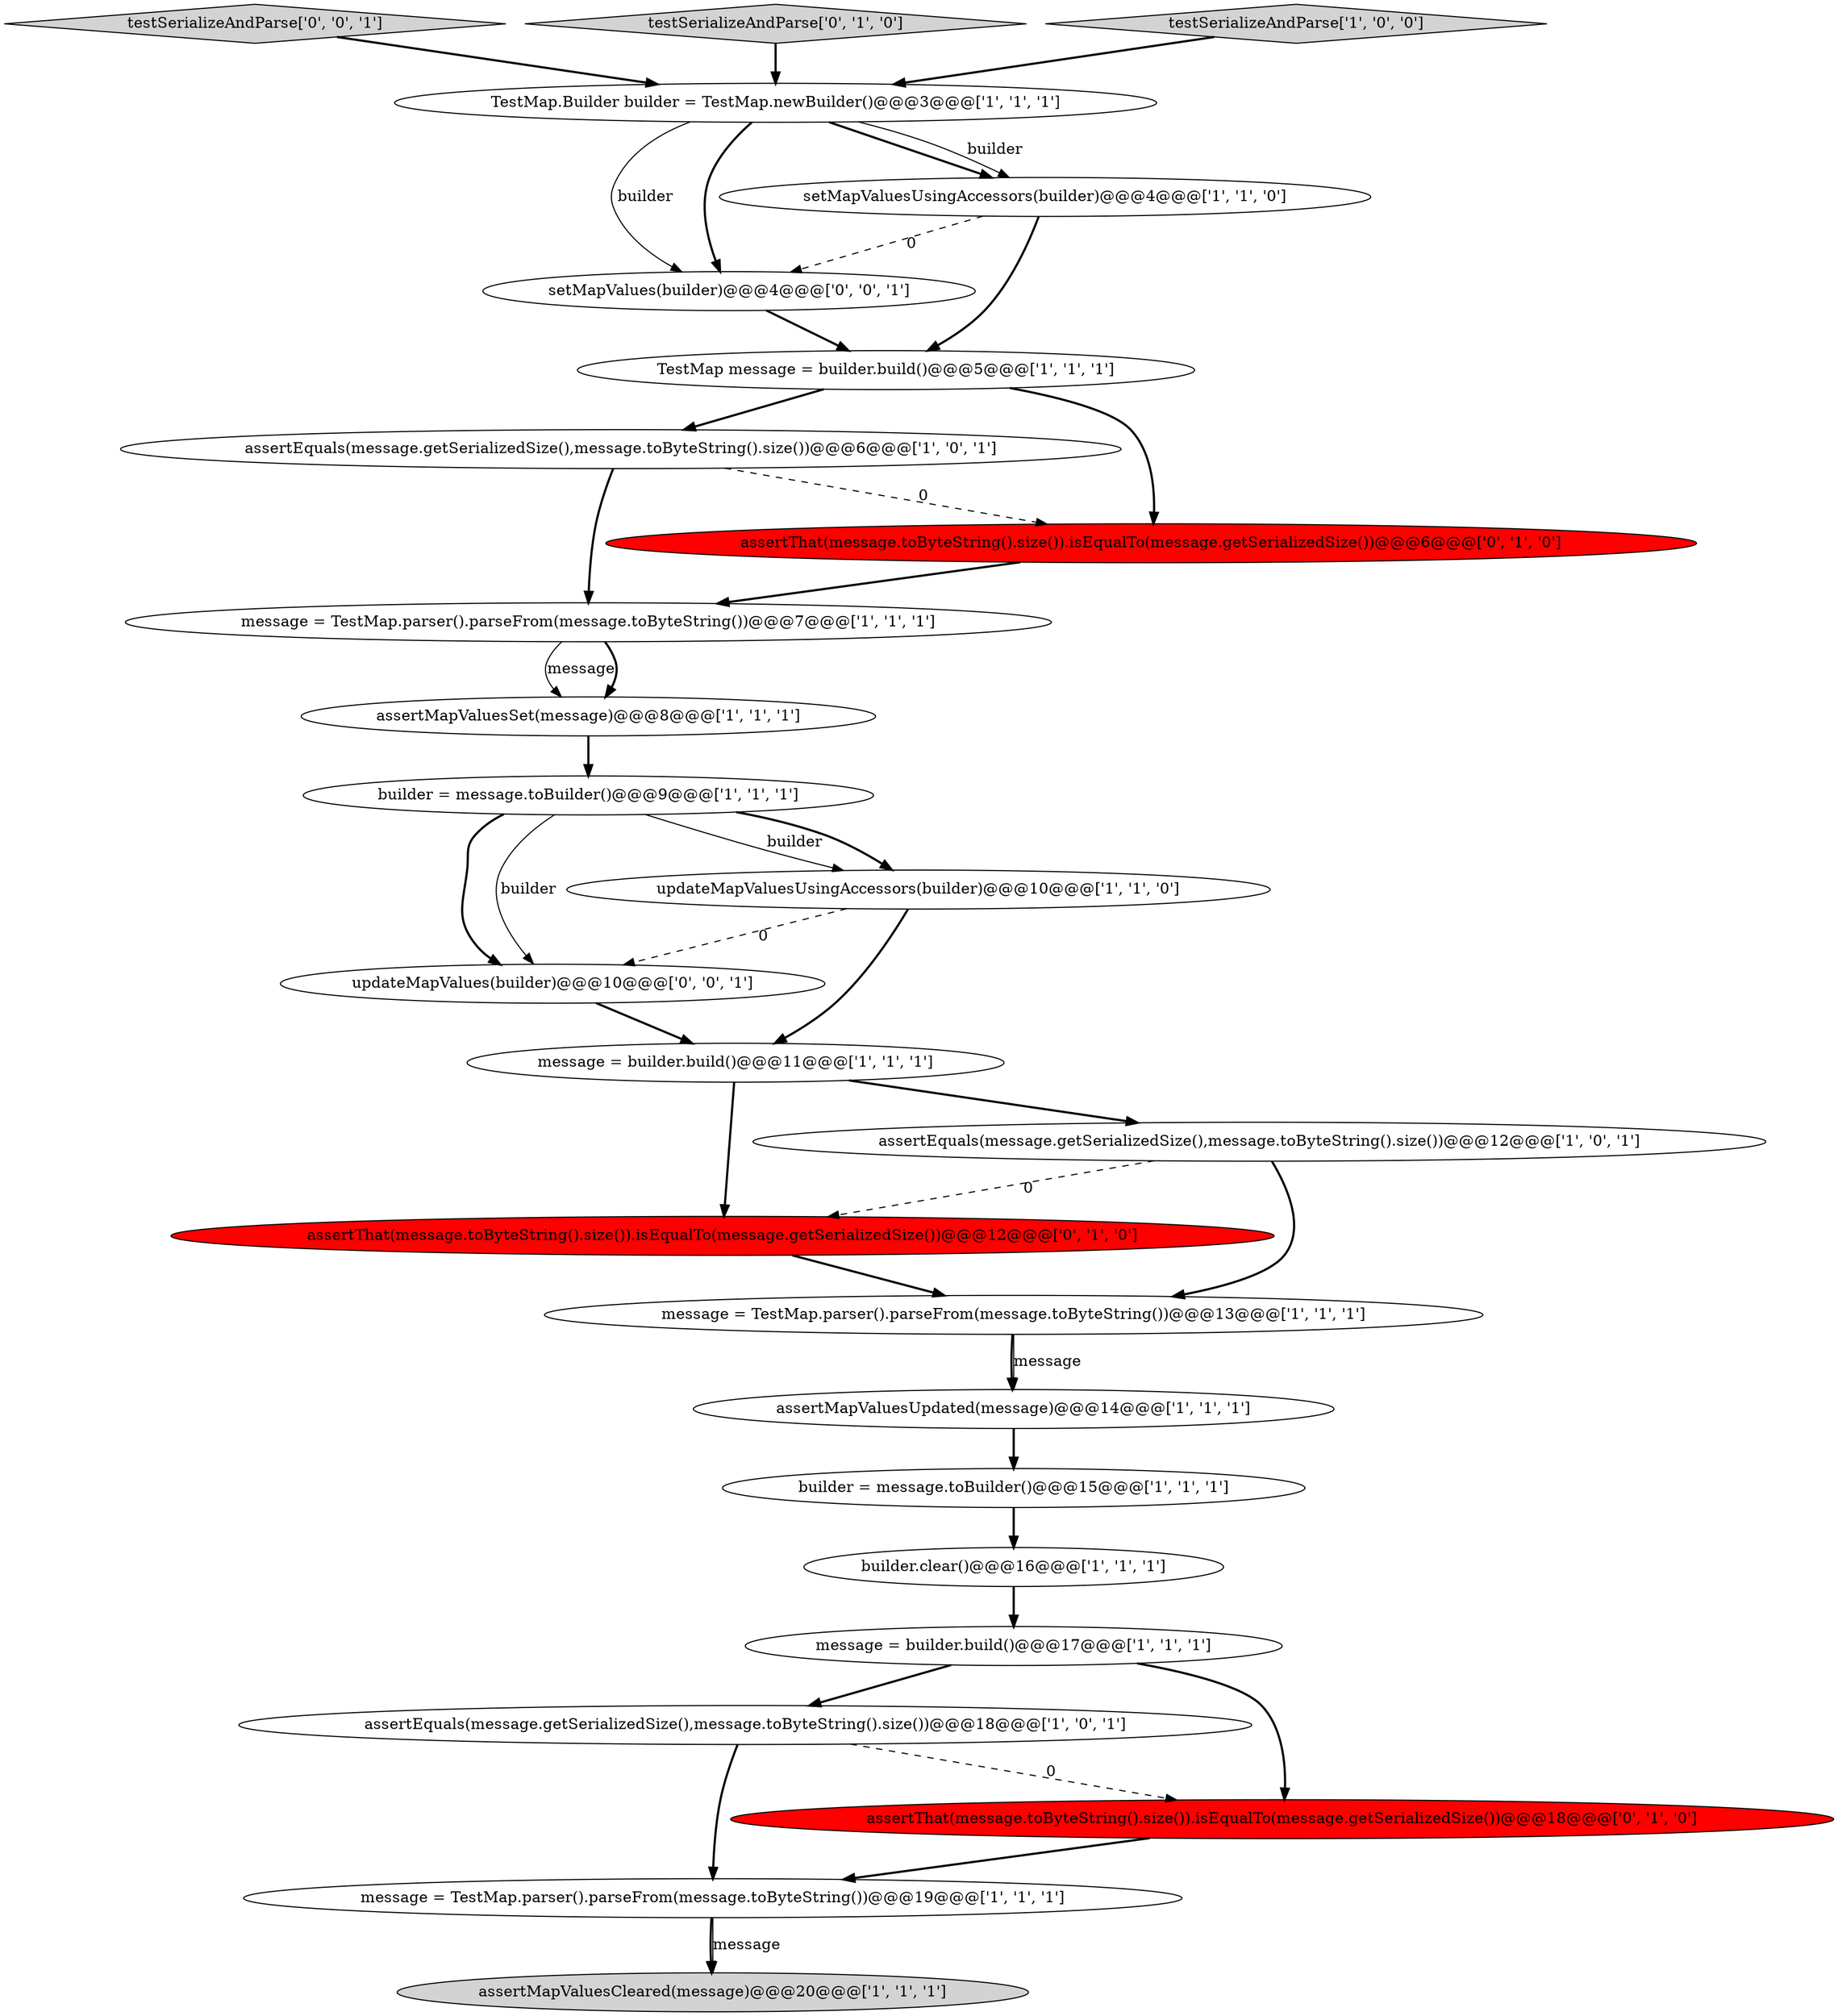 digraph {
0 [style = filled, label = "builder = message.toBuilder()@@@9@@@['1', '1', '1']", fillcolor = white, shape = ellipse image = "AAA0AAABBB1BBB"];
22 [style = filled, label = "assertThat(message.toByteString().size()).isEqualTo(message.getSerializedSize())@@@12@@@['0', '1', '0']", fillcolor = red, shape = ellipse image = "AAA1AAABBB2BBB"];
11 [style = filled, label = "builder.clear()@@@16@@@['1', '1', '1']", fillcolor = white, shape = ellipse image = "AAA0AAABBB1BBB"];
24 [style = filled, label = "updateMapValues(builder)@@@10@@@['0', '0', '1']", fillcolor = white, shape = ellipse image = "AAA0AAABBB3BBB"];
7 [style = filled, label = "assertEquals(message.getSerializedSize(),message.toByteString().size())@@@6@@@['1', '0', '1']", fillcolor = white, shape = ellipse image = "AAA0AAABBB1BBB"];
23 [style = filled, label = "testSerializeAndParse['0', '0', '1']", fillcolor = lightgray, shape = diamond image = "AAA0AAABBB3BBB"];
3 [style = filled, label = "TestMap message = builder.build()@@@5@@@['1', '1', '1']", fillcolor = white, shape = ellipse image = "AAA0AAABBB1BBB"];
2 [style = filled, label = "message = TestMap.parser().parseFrom(message.toByteString())@@@13@@@['1', '1', '1']", fillcolor = white, shape = ellipse image = "AAA0AAABBB1BBB"];
1 [style = filled, label = "builder = message.toBuilder()@@@15@@@['1', '1', '1']", fillcolor = white, shape = ellipse image = "AAA0AAABBB1BBB"];
15 [style = filled, label = "assertMapValuesSet(message)@@@8@@@['1', '1', '1']", fillcolor = white, shape = ellipse image = "AAA0AAABBB1BBB"];
10 [style = filled, label = "assertEquals(message.getSerializedSize(),message.toByteString().size())@@@18@@@['1', '0', '1']", fillcolor = white, shape = ellipse image = "AAA0AAABBB1BBB"];
25 [style = filled, label = "setMapValues(builder)@@@4@@@['0', '0', '1']", fillcolor = white, shape = ellipse image = "AAA0AAABBB3BBB"];
6 [style = filled, label = "TestMap.Builder builder = TestMap.newBuilder()@@@3@@@['1', '1', '1']", fillcolor = white, shape = ellipse image = "AAA0AAABBB1BBB"];
4 [style = filled, label = "message = TestMap.parser().parseFrom(message.toByteString())@@@19@@@['1', '1', '1']", fillcolor = white, shape = ellipse image = "AAA0AAABBB1BBB"];
9 [style = filled, label = "assertMapValuesUpdated(message)@@@14@@@['1', '1', '1']", fillcolor = white, shape = ellipse image = "AAA0AAABBB1BBB"];
21 [style = filled, label = "testSerializeAndParse['0', '1', '0']", fillcolor = lightgray, shape = diamond image = "AAA0AAABBB2BBB"];
8 [style = filled, label = "message = builder.build()@@@11@@@['1', '1', '1']", fillcolor = white, shape = ellipse image = "AAA0AAABBB1BBB"];
14 [style = filled, label = "assertMapValuesCleared(message)@@@20@@@['1', '1', '1']", fillcolor = lightgray, shape = ellipse image = "AAA0AAABBB1BBB"];
19 [style = filled, label = "assertThat(message.toByteString().size()).isEqualTo(message.getSerializedSize())@@@18@@@['0', '1', '0']", fillcolor = red, shape = ellipse image = "AAA1AAABBB2BBB"];
5 [style = filled, label = "updateMapValuesUsingAccessors(builder)@@@10@@@['1', '1', '0']", fillcolor = white, shape = ellipse image = "AAA0AAABBB1BBB"];
20 [style = filled, label = "assertThat(message.toByteString().size()).isEqualTo(message.getSerializedSize())@@@6@@@['0', '1', '0']", fillcolor = red, shape = ellipse image = "AAA1AAABBB2BBB"];
13 [style = filled, label = "message = TestMap.parser().parseFrom(message.toByteString())@@@7@@@['1', '1', '1']", fillcolor = white, shape = ellipse image = "AAA0AAABBB1BBB"];
17 [style = filled, label = "setMapValuesUsingAccessors(builder)@@@4@@@['1', '1', '0']", fillcolor = white, shape = ellipse image = "AAA0AAABBB1BBB"];
12 [style = filled, label = "testSerializeAndParse['1', '0', '0']", fillcolor = lightgray, shape = diamond image = "AAA0AAABBB1BBB"];
18 [style = filled, label = "assertEquals(message.getSerializedSize(),message.toByteString().size())@@@12@@@['1', '0', '1']", fillcolor = white, shape = ellipse image = "AAA0AAABBB1BBB"];
16 [style = filled, label = "message = builder.build()@@@17@@@['1', '1', '1']", fillcolor = white, shape = ellipse image = "AAA0AAABBB1BBB"];
7->13 [style = bold, label=""];
6->17 [style = bold, label=""];
11->16 [style = bold, label=""];
13->15 [style = solid, label="message"];
5->8 [style = bold, label=""];
4->14 [style = bold, label=""];
20->13 [style = bold, label=""];
22->2 [style = bold, label=""];
21->6 [style = bold, label=""];
6->17 [style = solid, label="builder"];
16->10 [style = bold, label=""];
18->22 [style = dashed, label="0"];
8->18 [style = bold, label=""];
10->19 [style = dashed, label="0"];
0->5 [style = solid, label="builder"];
25->3 [style = bold, label=""];
5->24 [style = dashed, label="0"];
7->20 [style = dashed, label="0"];
2->9 [style = bold, label=""];
18->2 [style = bold, label=""];
16->19 [style = bold, label=""];
12->6 [style = bold, label=""];
17->25 [style = dashed, label="0"];
1->11 [style = bold, label=""];
8->22 [style = bold, label=""];
3->20 [style = bold, label=""];
3->7 [style = bold, label=""];
15->0 [style = bold, label=""];
0->24 [style = bold, label=""];
23->6 [style = bold, label=""];
2->9 [style = solid, label="message"];
17->3 [style = bold, label=""];
10->4 [style = bold, label=""];
6->25 [style = solid, label="builder"];
4->14 [style = solid, label="message"];
13->15 [style = bold, label=""];
19->4 [style = bold, label=""];
24->8 [style = bold, label=""];
9->1 [style = bold, label=""];
6->25 [style = bold, label=""];
0->5 [style = bold, label=""];
0->24 [style = solid, label="builder"];
}
